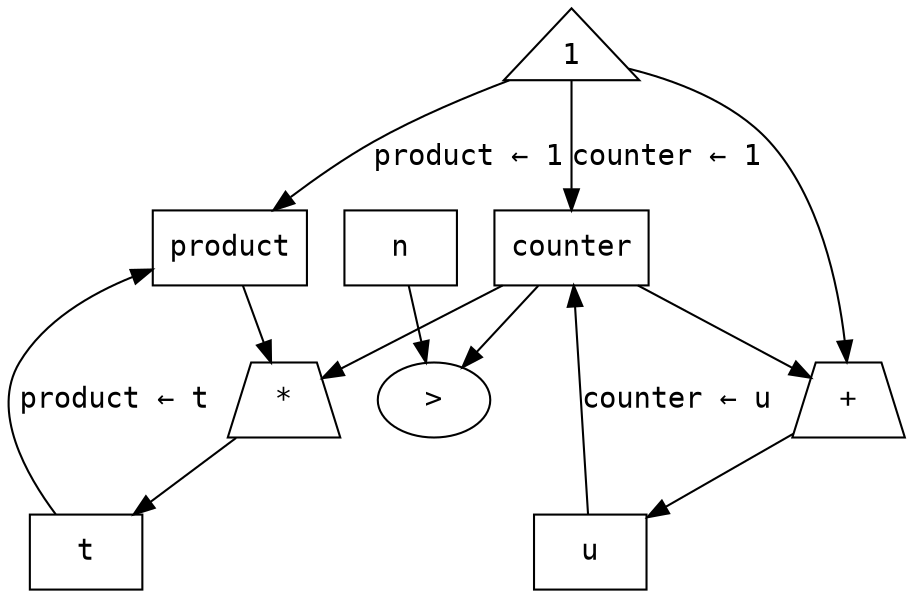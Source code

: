 #!/usr/bin/env dot
digraph data_paths {
        edge[fontname=monospace]
        node[fontname=monospace]
        {
                node[shape=box]
                product
                counter
                t
                u
                n
        }
        {
                node[shape=ellipse]
                greater_than[label=">"]
        }
        {
                node[shape=trapezium]
                times[label="*"]
                plus[label="+"]
        }
        {
                node[shape=triangle]
                one[label=1]
        }
        one -> product[label="product &larr; 1"]
        one -> counter[label="counter &larr; 1"]
        counter -> greater_than
        n -> greater_than
        counter -> times
        product -> times
        times -> t
        t -> product[label="product &larr; t"]
        counter -> plus
        one -> plus
        plus -> u
        u -> counter[label="counter &larr; u"]
}
